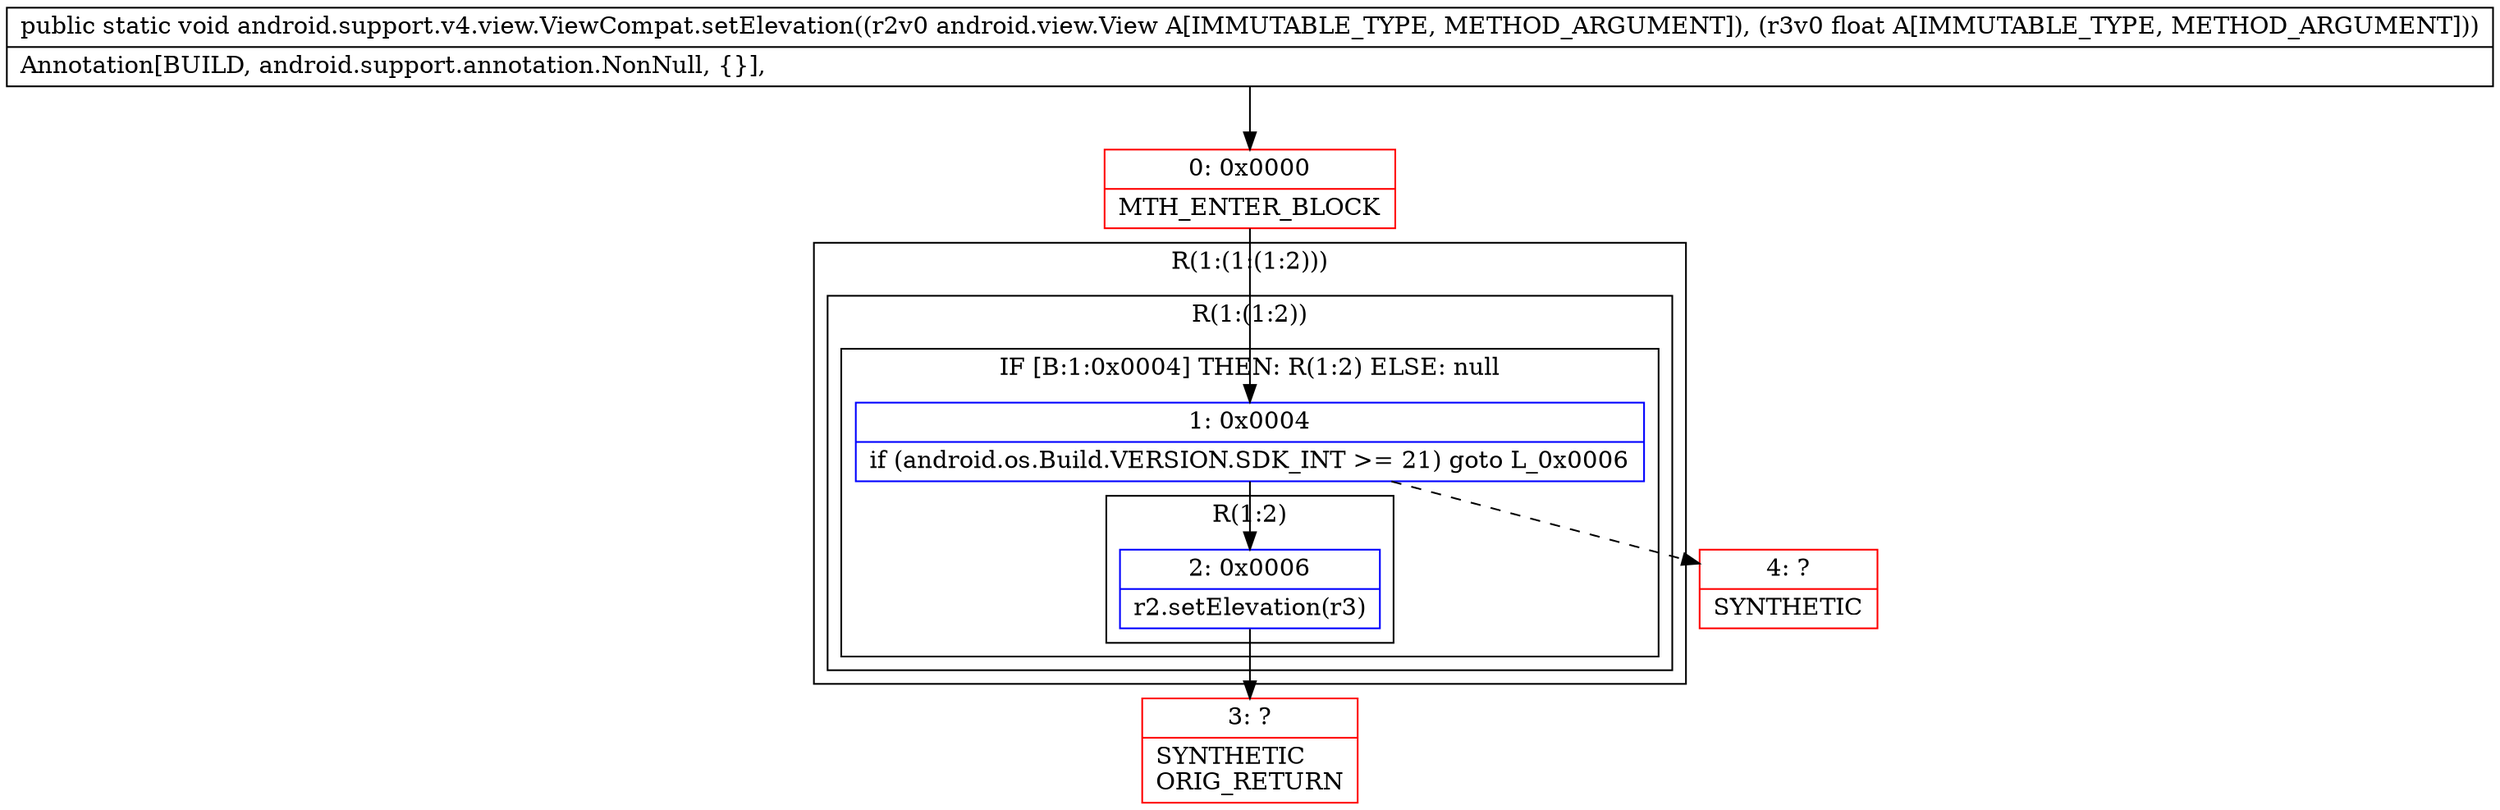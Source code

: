 digraph "CFG forandroid.support.v4.view.ViewCompat.setElevation(Landroid\/view\/View;F)V" {
subgraph cluster_Region_748373945 {
label = "R(1:(1:(1:2)))";
node [shape=record,color=blue];
subgraph cluster_Region_1728579752 {
label = "R(1:(1:2))";
node [shape=record,color=blue];
subgraph cluster_IfRegion_1069022899 {
label = "IF [B:1:0x0004] THEN: R(1:2) ELSE: null";
node [shape=record,color=blue];
Node_1 [shape=record,label="{1\:\ 0x0004|if (android.os.Build.VERSION.SDK_INT \>= 21) goto L_0x0006\l}"];
subgraph cluster_Region_1070961124 {
label = "R(1:2)";
node [shape=record,color=blue];
Node_2 [shape=record,label="{2\:\ 0x0006|r2.setElevation(r3)\l}"];
}
}
}
}
Node_0 [shape=record,color=red,label="{0\:\ 0x0000|MTH_ENTER_BLOCK\l}"];
Node_3 [shape=record,color=red,label="{3\:\ ?|SYNTHETIC\lORIG_RETURN\l}"];
Node_4 [shape=record,color=red,label="{4\:\ ?|SYNTHETIC\l}"];
MethodNode[shape=record,label="{public static void android.support.v4.view.ViewCompat.setElevation((r2v0 android.view.View A[IMMUTABLE_TYPE, METHOD_ARGUMENT]), (r3v0 float A[IMMUTABLE_TYPE, METHOD_ARGUMENT]))  | Annotation[BUILD, android.support.annotation.NonNull, \{\}], \l}"];
MethodNode -> Node_0;
Node_1 -> Node_2;
Node_1 -> Node_4[style=dashed];
Node_2 -> Node_3;
Node_0 -> Node_1;
}

